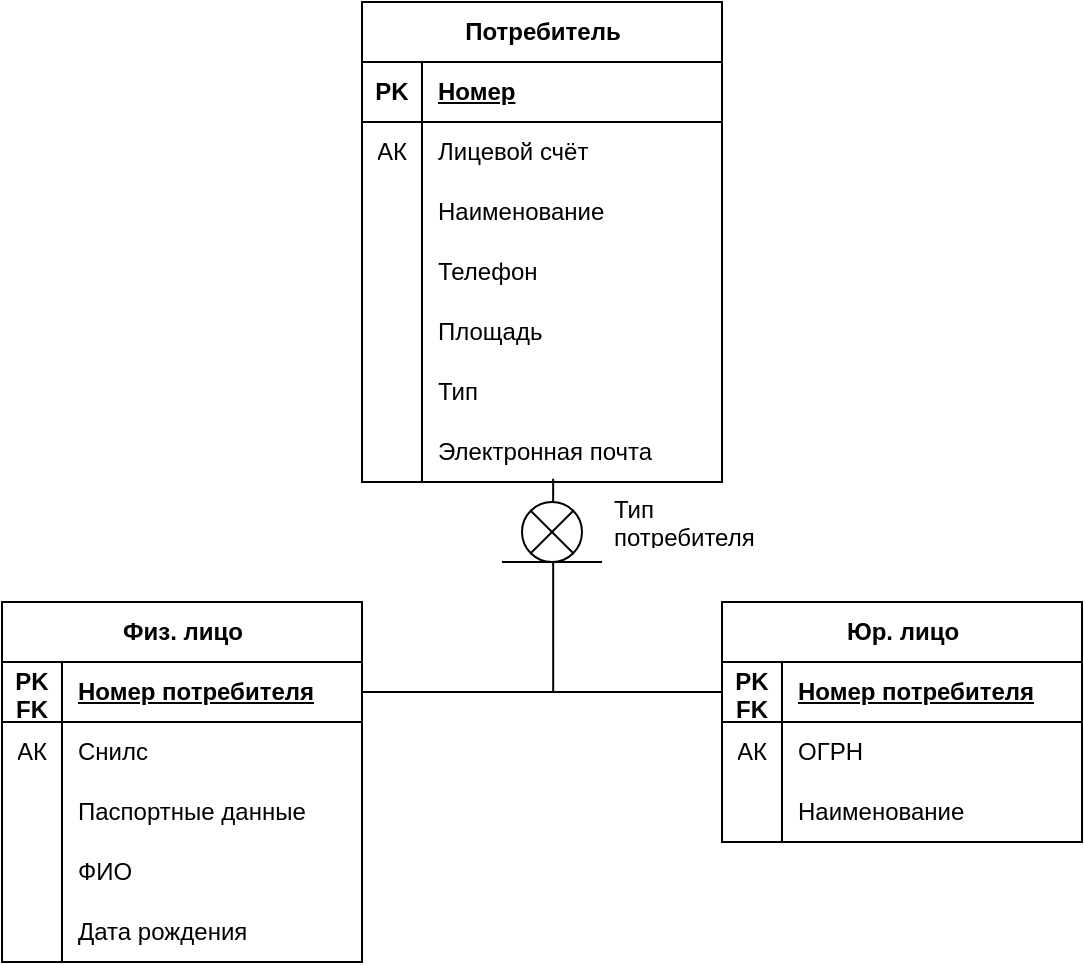 <mxfile version="24.1.0" type="device">
  <diagram name="Страница — 1" id="pweMJzhURUOK9CbT11ve">
    <mxGraphModel dx="1050" dy="669" grid="1" gridSize="10" guides="1" tooltips="1" connect="1" arrows="1" fold="1" page="1" pageScale="1" pageWidth="827" pageHeight="1169" math="0" shadow="0">
      <root>
        <mxCell id="0" />
        <mxCell id="1" parent="0" />
        <mxCell id="8AVfTnAA9hBoucWDJSNg-1" value="Потребитель" style="shape=table;startSize=30;container=1;collapsible=1;childLayout=tableLayout;fixedRows=1;rowLines=0;fontStyle=1;align=center;resizeLast=1;html=1;metaEdit=0;" parent="1" vertex="1">
          <mxGeometry x="360" y="360" width="180" height="240" as="geometry">
            <mxRectangle y="550" width="120" height="30" as="alternateBounds" />
          </mxGeometry>
        </mxCell>
        <mxCell id="8AVfTnAA9hBoucWDJSNg-2" value="" style="shape=tableRow;horizontal=0;startSize=0;swimlaneHead=0;swimlaneBody=0;fillColor=none;collapsible=0;dropTarget=0;points=[[0,0.5],[1,0.5]];portConstraint=eastwest;top=0;left=0;right=0;bottom=1;" parent="8AVfTnAA9hBoucWDJSNg-1" vertex="1">
          <mxGeometry y="30" width="180" height="30" as="geometry" />
        </mxCell>
        <mxCell id="8AVfTnAA9hBoucWDJSNg-3" value="PK" style="shape=partialRectangle;connectable=0;fillColor=none;top=0;left=0;bottom=0;right=0;fontStyle=1;overflow=hidden;whiteSpace=wrap;html=1;" parent="8AVfTnAA9hBoucWDJSNg-2" vertex="1">
          <mxGeometry width="30" height="30" as="geometry">
            <mxRectangle width="30" height="30" as="alternateBounds" />
          </mxGeometry>
        </mxCell>
        <mxCell id="8AVfTnAA9hBoucWDJSNg-4" value="Номер" style="shape=partialRectangle;connectable=0;fillColor=none;top=0;left=0;bottom=0;right=0;align=left;spacingLeft=6;fontStyle=5;overflow=hidden;whiteSpace=wrap;html=1;" parent="8AVfTnAA9hBoucWDJSNg-2" vertex="1">
          <mxGeometry x="30" width="150" height="30" as="geometry">
            <mxRectangle width="150" height="30" as="alternateBounds" />
          </mxGeometry>
        </mxCell>
        <mxCell id="8AVfTnAA9hBoucWDJSNg-5" value="" style="shape=tableRow;horizontal=0;startSize=0;swimlaneHead=0;swimlaneBody=0;fillColor=none;collapsible=0;dropTarget=0;points=[[0,0.5],[1,0.5]];portConstraint=eastwest;top=0;left=0;right=0;bottom=0;" parent="8AVfTnAA9hBoucWDJSNg-1" vertex="1">
          <mxGeometry y="60" width="180" height="30" as="geometry" />
        </mxCell>
        <mxCell id="8AVfTnAA9hBoucWDJSNg-6" value="АК" style="shape=partialRectangle;connectable=0;fillColor=none;top=0;left=0;bottom=0;right=0;editable=1;overflow=hidden;whiteSpace=wrap;html=1;" parent="8AVfTnAA9hBoucWDJSNg-5" vertex="1">
          <mxGeometry width="30" height="30" as="geometry">
            <mxRectangle width="30" height="30" as="alternateBounds" />
          </mxGeometry>
        </mxCell>
        <mxCell id="8AVfTnAA9hBoucWDJSNg-7" value="Лицевой счёт" style="shape=partialRectangle;connectable=0;fillColor=none;top=0;left=0;bottom=0;right=0;align=left;spacingLeft=6;overflow=hidden;whiteSpace=wrap;html=1;" parent="8AVfTnAA9hBoucWDJSNg-5" vertex="1">
          <mxGeometry x="30" width="150" height="30" as="geometry">
            <mxRectangle width="150" height="30" as="alternateBounds" />
          </mxGeometry>
        </mxCell>
        <mxCell id="8AVfTnAA9hBoucWDJSNg-8" value="" style="shape=tableRow;horizontal=0;startSize=0;swimlaneHead=0;swimlaneBody=0;fillColor=none;collapsible=0;dropTarget=0;points=[[0,0.5],[1,0.5]];portConstraint=eastwest;top=0;left=0;right=0;bottom=0;" parent="8AVfTnAA9hBoucWDJSNg-1" vertex="1">
          <mxGeometry y="90" width="180" height="30" as="geometry" />
        </mxCell>
        <mxCell id="8AVfTnAA9hBoucWDJSNg-9" value="" style="shape=partialRectangle;connectable=0;fillColor=none;top=0;left=0;bottom=0;right=0;editable=1;overflow=hidden;whiteSpace=wrap;html=1;" parent="8AVfTnAA9hBoucWDJSNg-8" vertex="1">
          <mxGeometry width="30" height="30" as="geometry">
            <mxRectangle width="30" height="30" as="alternateBounds" />
          </mxGeometry>
        </mxCell>
        <mxCell id="8AVfTnAA9hBoucWDJSNg-10" value="Наименование" style="shape=partialRectangle;connectable=0;fillColor=none;top=0;left=0;bottom=0;right=0;align=left;spacingLeft=6;overflow=hidden;whiteSpace=wrap;html=1;" parent="8AVfTnAA9hBoucWDJSNg-8" vertex="1">
          <mxGeometry x="30" width="150" height="30" as="geometry">
            <mxRectangle width="150" height="30" as="alternateBounds" />
          </mxGeometry>
        </mxCell>
        <mxCell id="8AVfTnAA9hBoucWDJSNg-11" value="" style="shape=tableRow;horizontal=0;startSize=0;swimlaneHead=0;swimlaneBody=0;fillColor=none;collapsible=0;dropTarget=0;points=[[0,0.5],[1,0.5]];portConstraint=eastwest;top=0;left=0;right=0;bottom=0;" parent="8AVfTnAA9hBoucWDJSNg-1" vertex="1">
          <mxGeometry y="120" width="180" height="30" as="geometry" />
        </mxCell>
        <mxCell id="8AVfTnAA9hBoucWDJSNg-12" value="" style="shape=partialRectangle;connectable=0;fillColor=none;top=0;left=0;bottom=0;right=0;editable=1;overflow=hidden;whiteSpace=wrap;html=1;" parent="8AVfTnAA9hBoucWDJSNg-11" vertex="1">
          <mxGeometry width="30" height="30" as="geometry">
            <mxRectangle width="30" height="30" as="alternateBounds" />
          </mxGeometry>
        </mxCell>
        <mxCell id="8AVfTnAA9hBoucWDJSNg-13" value="Телефон" style="shape=partialRectangle;connectable=0;fillColor=none;top=0;left=0;bottom=0;right=0;align=left;spacingLeft=6;overflow=hidden;whiteSpace=wrap;html=1;" parent="8AVfTnAA9hBoucWDJSNg-11" vertex="1">
          <mxGeometry x="30" width="150" height="30" as="geometry">
            <mxRectangle width="150" height="30" as="alternateBounds" />
          </mxGeometry>
        </mxCell>
        <mxCell id="8AVfTnAA9hBoucWDJSNg-14" style="shape=tableRow;horizontal=0;startSize=0;swimlaneHead=0;swimlaneBody=0;fillColor=none;collapsible=0;dropTarget=0;points=[[0,0.5],[1,0.5]];portConstraint=eastwest;top=0;left=0;right=0;bottom=0;" parent="8AVfTnAA9hBoucWDJSNg-1" vertex="1">
          <mxGeometry y="150" width="180" height="30" as="geometry" />
        </mxCell>
        <mxCell id="8AVfTnAA9hBoucWDJSNg-15" style="shape=partialRectangle;connectable=0;fillColor=none;top=0;left=0;bottom=0;right=0;editable=1;overflow=hidden;whiteSpace=wrap;html=1;" parent="8AVfTnAA9hBoucWDJSNg-14" vertex="1">
          <mxGeometry width="30" height="30" as="geometry">
            <mxRectangle width="30" height="30" as="alternateBounds" />
          </mxGeometry>
        </mxCell>
        <mxCell id="8AVfTnAA9hBoucWDJSNg-16" value="Площадь" style="shape=partialRectangle;connectable=0;fillColor=none;top=0;left=0;bottom=0;right=0;align=left;spacingLeft=6;overflow=hidden;whiteSpace=wrap;html=1;" parent="8AVfTnAA9hBoucWDJSNg-14" vertex="1">
          <mxGeometry x="30" width="150" height="30" as="geometry">
            <mxRectangle width="150" height="30" as="alternateBounds" />
          </mxGeometry>
        </mxCell>
        <mxCell id="8AVfTnAA9hBoucWDJSNg-17" style="shape=tableRow;horizontal=0;startSize=0;swimlaneHead=0;swimlaneBody=0;fillColor=none;collapsible=0;dropTarget=0;points=[[0,0.5],[1,0.5]];portConstraint=eastwest;top=0;left=0;right=0;bottom=0;" parent="8AVfTnAA9hBoucWDJSNg-1" vertex="1">
          <mxGeometry y="180" width="180" height="30" as="geometry" />
        </mxCell>
        <mxCell id="8AVfTnAA9hBoucWDJSNg-18" style="shape=partialRectangle;connectable=0;fillColor=none;top=0;left=0;bottom=0;right=0;editable=1;overflow=hidden;whiteSpace=wrap;html=1;" parent="8AVfTnAA9hBoucWDJSNg-17" vertex="1">
          <mxGeometry width="30" height="30" as="geometry">
            <mxRectangle width="30" height="30" as="alternateBounds" />
          </mxGeometry>
        </mxCell>
        <mxCell id="8AVfTnAA9hBoucWDJSNg-19" value="Тип" style="shape=partialRectangle;connectable=0;fillColor=none;top=0;left=0;bottom=0;right=0;align=left;spacingLeft=6;overflow=hidden;whiteSpace=wrap;html=1;" parent="8AVfTnAA9hBoucWDJSNg-17" vertex="1">
          <mxGeometry x="30" width="150" height="30" as="geometry">
            <mxRectangle width="150" height="30" as="alternateBounds" />
          </mxGeometry>
        </mxCell>
        <mxCell id="8AVfTnAA9hBoucWDJSNg-20" style="shape=tableRow;horizontal=0;startSize=0;swimlaneHead=0;swimlaneBody=0;fillColor=none;collapsible=0;dropTarget=0;points=[[0,0.5],[1,0.5]];portConstraint=eastwest;top=0;left=0;right=0;bottom=0;" parent="8AVfTnAA9hBoucWDJSNg-1" vertex="1">
          <mxGeometry y="210" width="180" height="30" as="geometry" />
        </mxCell>
        <mxCell id="8AVfTnAA9hBoucWDJSNg-21" style="shape=partialRectangle;connectable=0;fillColor=none;top=0;left=0;bottom=0;right=0;editable=1;overflow=hidden;whiteSpace=wrap;html=1;" parent="8AVfTnAA9hBoucWDJSNg-20" vertex="1">
          <mxGeometry width="30" height="30" as="geometry">
            <mxRectangle width="30" height="30" as="alternateBounds" />
          </mxGeometry>
        </mxCell>
        <mxCell id="8AVfTnAA9hBoucWDJSNg-22" value="Электронная почта" style="shape=partialRectangle;connectable=0;fillColor=none;top=0;left=0;bottom=0;right=0;align=left;spacingLeft=6;overflow=hidden;whiteSpace=wrap;html=1;" parent="8AVfTnAA9hBoucWDJSNg-20" vertex="1">
          <mxGeometry x="30" width="150" height="30" as="geometry">
            <mxRectangle width="150" height="30" as="alternateBounds" />
          </mxGeometry>
        </mxCell>
        <mxCell id="D0nJlGVFnyve4Q4hs3Op-1" value="Физ. лицо" style="shape=table;startSize=30;container=1;collapsible=1;childLayout=tableLayout;fixedRows=1;rowLines=0;fontStyle=1;align=center;resizeLast=1;html=1;" vertex="1" parent="1">
          <mxGeometry x="180" y="660" width="180" height="180" as="geometry" />
        </mxCell>
        <mxCell id="D0nJlGVFnyve4Q4hs3Op-2" value="" style="shape=tableRow;horizontal=0;startSize=0;swimlaneHead=0;swimlaneBody=0;fillColor=none;collapsible=0;dropTarget=0;points=[[0,0.5],[1,0.5]];portConstraint=eastwest;top=0;left=0;right=0;bottom=1;" vertex="1" parent="D0nJlGVFnyve4Q4hs3Op-1">
          <mxGeometry y="30" width="180" height="30" as="geometry" />
        </mxCell>
        <mxCell id="D0nJlGVFnyve4Q4hs3Op-3" value="PK FK" style="shape=partialRectangle;connectable=0;fillColor=none;top=0;left=0;bottom=0;right=0;fontStyle=1;overflow=hidden;whiteSpace=wrap;html=1;" vertex="1" parent="D0nJlGVFnyve4Q4hs3Op-2">
          <mxGeometry width="30" height="30" as="geometry">
            <mxRectangle width="30" height="30" as="alternateBounds" />
          </mxGeometry>
        </mxCell>
        <mxCell id="D0nJlGVFnyve4Q4hs3Op-4" value="Номер потребителя" style="shape=partialRectangle;connectable=0;fillColor=none;top=0;left=0;bottom=0;right=0;align=left;spacingLeft=6;fontStyle=5;overflow=hidden;whiteSpace=wrap;html=1;" vertex="1" parent="D0nJlGVFnyve4Q4hs3Op-2">
          <mxGeometry x="30" width="150" height="30" as="geometry">
            <mxRectangle width="150" height="30" as="alternateBounds" />
          </mxGeometry>
        </mxCell>
        <mxCell id="D0nJlGVFnyve4Q4hs3Op-5" value="" style="shape=tableRow;horizontal=0;startSize=0;swimlaneHead=0;swimlaneBody=0;fillColor=none;collapsible=0;dropTarget=0;points=[[0,0.5],[1,0.5]];portConstraint=eastwest;top=0;left=0;right=0;bottom=0;" vertex="1" parent="D0nJlGVFnyve4Q4hs3Op-1">
          <mxGeometry y="60" width="180" height="30" as="geometry" />
        </mxCell>
        <mxCell id="D0nJlGVFnyve4Q4hs3Op-6" value="АК" style="shape=partialRectangle;connectable=0;fillColor=none;top=0;left=0;bottom=0;right=0;editable=1;overflow=hidden;whiteSpace=wrap;html=1;" vertex="1" parent="D0nJlGVFnyve4Q4hs3Op-5">
          <mxGeometry width="30" height="30" as="geometry">
            <mxRectangle width="30" height="30" as="alternateBounds" />
          </mxGeometry>
        </mxCell>
        <mxCell id="D0nJlGVFnyve4Q4hs3Op-7" value="Снилс" style="shape=partialRectangle;connectable=0;fillColor=none;top=0;left=0;bottom=0;right=0;align=left;spacingLeft=6;overflow=hidden;whiteSpace=wrap;html=1;" vertex="1" parent="D0nJlGVFnyve4Q4hs3Op-5">
          <mxGeometry x="30" width="150" height="30" as="geometry">
            <mxRectangle width="150" height="30" as="alternateBounds" />
          </mxGeometry>
        </mxCell>
        <mxCell id="D0nJlGVFnyve4Q4hs3Op-8" value="" style="shape=tableRow;horizontal=0;startSize=0;swimlaneHead=0;swimlaneBody=0;fillColor=none;collapsible=0;dropTarget=0;points=[[0,0.5],[1,0.5]];portConstraint=eastwest;top=0;left=0;right=0;bottom=0;" vertex="1" parent="D0nJlGVFnyve4Q4hs3Op-1">
          <mxGeometry y="90" width="180" height="30" as="geometry" />
        </mxCell>
        <mxCell id="D0nJlGVFnyve4Q4hs3Op-9" value="" style="shape=partialRectangle;connectable=0;fillColor=none;top=0;left=0;bottom=0;right=0;editable=1;overflow=hidden;whiteSpace=wrap;html=1;" vertex="1" parent="D0nJlGVFnyve4Q4hs3Op-8">
          <mxGeometry width="30" height="30" as="geometry">
            <mxRectangle width="30" height="30" as="alternateBounds" />
          </mxGeometry>
        </mxCell>
        <mxCell id="D0nJlGVFnyve4Q4hs3Op-10" value="Паспортные данные" style="shape=partialRectangle;connectable=0;fillColor=none;top=0;left=0;bottom=0;right=0;align=left;spacingLeft=6;overflow=hidden;whiteSpace=wrap;html=1;" vertex="1" parent="D0nJlGVFnyve4Q4hs3Op-8">
          <mxGeometry x="30" width="150" height="30" as="geometry">
            <mxRectangle width="150" height="30" as="alternateBounds" />
          </mxGeometry>
        </mxCell>
        <mxCell id="D0nJlGVFnyve4Q4hs3Op-11" value="" style="shape=tableRow;horizontal=0;startSize=0;swimlaneHead=0;swimlaneBody=0;fillColor=none;collapsible=0;dropTarget=0;points=[[0,0.5],[1,0.5]];portConstraint=eastwest;top=0;left=0;right=0;bottom=0;" vertex="1" parent="D0nJlGVFnyve4Q4hs3Op-1">
          <mxGeometry y="120" width="180" height="30" as="geometry" />
        </mxCell>
        <mxCell id="D0nJlGVFnyve4Q4hs3Op-12" value="" style="shape=partialRectangle;connectable=0;fillColor=none;top=0;left=0;bottom=0;right=0;editable=1;overflow=hidden;whiteSpace=wrap;html=1;" vertex="1" parent="D0nJlGVFnyve4Q4hs3Op-11">
          <mxGeometry width="30" height="30" as="geometry">
            <mxRectangle width="30" height="30" as="alternateBounds" />
          </mxGeometry>
        </mxCell>
        <mxCell id="D0nJlGVFnyve4Q4hs3Op-13" value="ФИО" style="shape=partialRectangle;connectable=0;fillColor=none;top=0;left=0;bottom=0;right=0;align=left;spacingLeft=6;overflow=hidden;whiteSpace=wrap;html=1;" vertex="1" parent="D0nJlGVFnyve4Q4hs3Op-11">
          <mxGeometry x="30" width="150" height="30" as="geometry">
            <mxRectangle width="150" height="30" as="alternateBounds" />
          </mxGeometry>
        </mxCell>
        <mxCell id="D0nJlGVFnyve4Q4hs3Op-27" style="shape=tableRow;horizontal=0;startSize=0;swimlaneHead=0;swimlaneBody=0;fillColor=none;collapsible=0;dropTarget=0;points=[[0,0.5],[1,0.5]];portConstraint=eastwest;top=0;left=0;right=0;bottom=0;" vertex="1" parent="D0nJlGVFnyve4Q4hs3Op-1">
          <mxGeometry y="150" width="180" height="30" as="geometry" />
        </mxCell>
        <mxCell id="D0nJlGVFnyve4Q4hs3Op-28" style="shape=partialRectangle;connectable=0;fillColor=none;top=0;left=0;bottom=0;right=0;editable=1;overflow=hidden;whiteSpace=wrap;html=1;" vertex="1" parent="D0nJlGVFnyve4Q4hs3Op-27">
          <mxGeometry width="30" height="30" as="geometry">
            <mxRectangle width="30" height="30" as="alternateBounds" />
          </mxGeometry>
        </mxCell>
        <mxCell id="D0nJlGVFnyve4Q4hs3Op-29" value="Дата рождения" style="shape=partialRectangle;connectable=0;fillColor=none;top=0;left=0;bottom=0;right=0;align=left;spacingLeft=6;overflow=hidden;whiteSpace=wrap;html=1;" vertex="1" parent="D0nJlGVFnyve4Q4hs3Op-27">
          <mxGeometry x="30" width="150" height="30" as="geometry">
            <mxRectangle width="150" height="30" as="alternateBounds" />
          </mxGeometry>
        </mxCell>
        <mxCell id="D0nJlGVFnyve4Q4hs3Op-14" value="Юр. лицо" style="shape=table;startSize=30;container=1;collapsible=1;childLayout=tableLayout;fixedRows=1;rowLines=0;fontStyle=1;align=center;resizeLast=1;html=1;" vertex="1" parent="1">
          <mxGeometry x="540" y="660" width="180" height="120" as="geometry" />
        </mxCell>
        <mxCell id="D0nJlGVFnyve4Q4hs3Op-15" value="" style="shape=tableRow;horizontal=0;startSize=0;swimlaneHead=0;swimlaneBody=0;fillColor=none;collapsible=0;dropTarget=0;points=[[0,0.5],[1,0.5]];portConstraint=eastwest;top=0;left=0;right=0;bottom=1;" vertex="1" parent="D0nJlGVFnyve4Q4hs3Op-14">
          <mxGeometry y="30" width="180" height="30" as="geometry" />
        </mxCell>
        <mxCell id="D0nJlGVFnyve4Q4hs3Op-16" value="PK FK" style="shape=partialRectangle;connectable=0;fillColor=none;top=0;left=0;bottom=0;right=0;fontStyle=1;overflow=hidden;whiteSpace=wrap;html=1;" vertex="1" parent="D0nJlGVFnyve4Q4hs3Op-15">
          <mxGeometry width="30" height="30" as="geometry">
            <mxRectangle width="30" height="30" as="alternateBounds" />
          </mxGeometry>
        </mxCell>
        <mxCell id="D0nJlGVFnyve4Q4hs3Op-17" value="Номер потребителя" style="shape=partialRectangle;connectable=0;fillColor=none;top=0;left=0;bottom=0;right=0;align=left;spacingLeft=6;fontStyle=5;overflow=hidden;whiteSpace=wrap;html=1;" vertex="1" parent="D0nJlGVFnyve4Q4hs3Op-15">
          <mxGeometry x="30" width="150" height="30" as="geometry">
            <mxRectangle width="150" height="30" as="alternateBounds" />
          </mxGeometry>
        </mxCell>
        <mxCell id="D0nJlGVFnyve4Q4hs3Op-21" value="" style="shape=tableRow;horizontal=0;startSize=0;swimlaneHead=0;swimlaneBody=0;fillColor=none;collapsible=0;dropTarget=0;points=[[0,0.5],[1,0.5]];portConstraint=eastwest;top=0;left=0;right=0;bottom=0;" vertex="1" parent="D0nJlGVFnyve4Q4hs3Op-14">
          <mxGeometry y="60" width="180" height="30" as="geometry" />
        </mxCell>
        <mxCell id="D0nJlGVFnyve4Q4hs3Op-22" value="АК" style="shape=partialRectangle;connectable=0;fillColor=none;top=0;left=0;bottom=0;right=0;editable=1;overflow=hidden;whiteSpace=wrap;html=1;" vertex="1" parent="D0nJlGVFnyve4Q4hs3Op-21">
          <mxGeometry width="30" height="30" as="geometry">
            <mxRectangle width="30" height="30" as="alternateBounds" />
          </mxGeometry>
        </mxCell>
        <mxCell id="D0nJlGVFnyve4Q4hs3Op-23" value="ОГРН" style="shape=partialRectangle;connectable=0;fillColor=none;top=0;left=0;bottom=0;right=0;align=left;spacingLeft=6;overflow=hidden;whiteSpace=wrap;html=1;" vertex="1" parent="D0nJlGVFnyve4Q4hs3Op-21">
          <mxGeometry x="30" width="150" height="30" as="geometry">
            <mxRectangle width="150" height="30" as="alternateBounds" />
          </mxGeometry>
        </mxCell>
        <mxCell id="D0nJlGVFnyve4Q4hs3Op-18" value="" style="shape=tableRow;horizontal=0;startSize=0;swimlaneHead=0;swimlaneBody=0;fillColor=none;collapsible=0;dropTarget=0;points=[[0,0.5],[1,0.5]];portConstraint=eastwest;top=0;left=0;right=0;bottom=0;" vertex="1" parent="D0nJlGVFnyve4Q4hs3Op-14">
          <mxGeometry y="90" width="180" height="30" as="geometry" />
        </mxCell>
        <mxCell id="D0nJlGVFnyve4Q4hs3Op-19" value="" style="shape=partialRectangle;connectable=0;fillColor=none;top=0;left=0;bottom=0;right=0;editable=1;overflow=hidden;whiteSpace=wrap;html=1;" vertex="1" parent="D0nJlGVFnyve4Q4hs3Op-18">
          <mxGeometry width="30" height="30" as="geometry">
            <mxRectangle width="30" height="30" as="alternateBounds" />
          </mxGeometry>
        </mxCell>
        <mxCell id="D0nJlGVFnyve4Q4hs3Op-20" value="Наименование" style="shape=partialRectangle;connectable=0;fillColor=none;top=0;left=0;bottom=0;right=0;align=left;spacingLeft=6;overflow=hidden;whiteSpace=wrap;html=1;" vertex="1" parent="D0nJlGVFnyve4Q4hs3Op-18">
          <mxGeometry x="30" width="150" height="30" as="geometry">
            <mxRectangle width="150" height="30" as="alternateBounds" />
          </mxGeometry>
        </mxCell>
        <mxCell id="D0nJlGVFnyve4Q4hs3Op-31" style="edgeStyle=orthogonalEdgeStyle;rounded=0;orthogonalLoop=1;jettySize=auto;html=1;exitX=1;exitY=0.5;exitDx=0;exitDy=0;entryX=0.531;entryY=0.947;entryDx=0;entryDy=0;entryPerimeter=0;endArrow=none;endFill=0;" edge="1" parent="1" source="D0nJlGVFnyve4Q4hs3Op-2" target="8AVfTnAA9hBoucWDJSNg-20">
          <mxGeometry relative="1" as="geometry">
            <Array as="points">
              <mxPoint x="456" y="705" />
            </Array>
          </mxGeometry>
        </mxCell>
        <mxCell id="D0nJlGVFnyve4Q4hs3Op-32" style="edgeStyle=orthogonalEdgeStyle;rounded=0;orthogonalLoop=1;jettySize=auto;html=1;entryX=1;entryY=0.5;entryDx=0;entryDy=0;endArrow=none;endFill=0;" edge="1" parent="1" source="D0nJlGVFnyve4Q4hs3Op-15" target="D0nJlGVFnyve4Q4hs3Op-2">
          <mxGeometry relative="1" as="geometry" />
        </mxCell>
        <mxCell id="D0nJlGVFnyve4Q4hs3Op-30" value="" style="shape=sumEllipse;perimeter=ellipsePerimeter;whiteSpace=wrap;html=1;backgroundOutline=1;fillStyle=solid;" vertex="1" parent="1">
          <mxGeometry x="440" y="610" width="30" height="30" as="geometry" />
        </mxCell>
        <mxCell id="D0nJlGVFnyve4Q4hs3Op-33" value="" style="endArrow=none;html=1;rounded=0;" edge="1" parent="1">
          <mxGeometry relative="1" as="geometry">
            <mxPoint x="430" y="640" as="sourcePoint" />
            <mxPoint x="480" y="640" as="targetPoint" />
          </mxGeometry>
        </mxCell>
        <mxCell id="D0nJlGVFnyve4Q4hs3Op-34" value="Тип потребителя" style="text;strokeColor=none;fillColor=none;spacingLeft=4;spacingRight=4;overflow=hidden;rotatable=0;points=[[0,0.5],[1,0.5]];portConstraint=eastwest;fontSize=12;whiteSpace=wrap;html=1;" vertex="1" parent="1">
          <mxGeometry x="480" y="600" width="80" height="30" as="geometry" />
        </mxCell>
      </root>
    </mxGraphModel>
  </diagram>
</mxfile>
